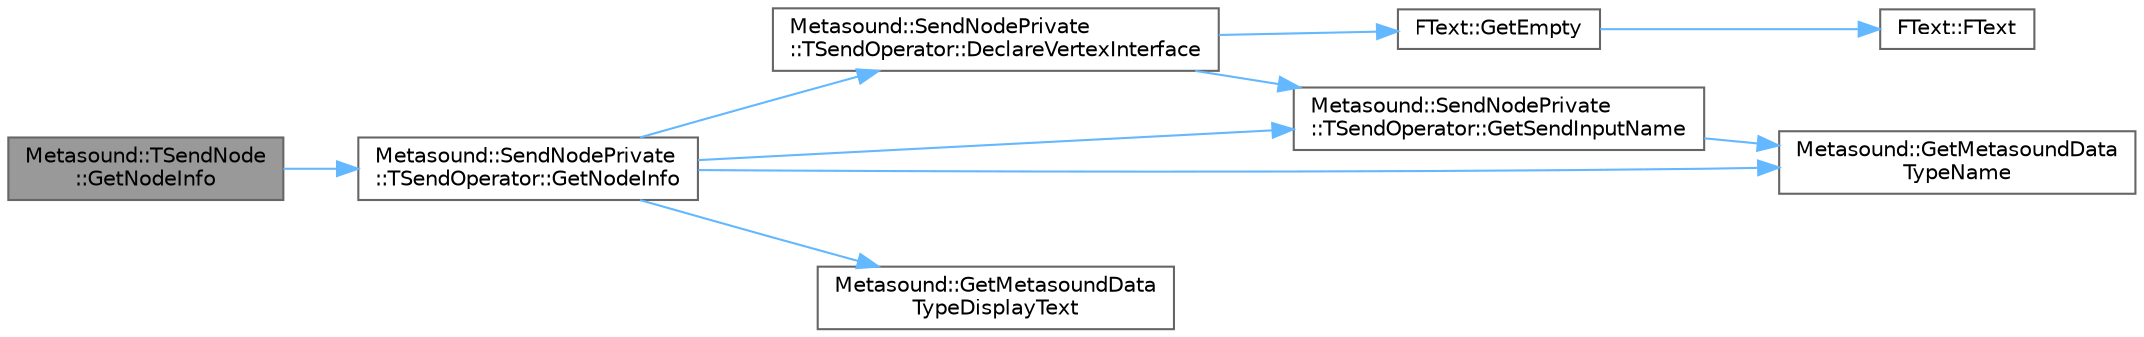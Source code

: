 digraph "Metasound::TSendNode::GetNodeInfo"
{
 // INTERACTIVE_SVG=YES
 // LATEX_PDF_SIZE
  bgcolor="transparent";
  edge [fontname=Helvetica,fontsize=10,labelfontname=Helvetica,labelfontsize=10];
  node [fontname=Helvetica,fontsize=10,shape=box,height=0.2,width=0.4];
  rankdir="LR";
  Node1 [id="Node000001",label="Metasound::TSendNode\l::GetNodeInfo",height=0.2,width=0.4,color="gray40", fillcolor="grey60", style="filled", fontcolor="black",tooltip=" "];
  Node1 -> Node2 [id="edge1_Node000001_Node000002",color="steelblue1",style="solid",tooltip=" "];
  Node2 [id="Node000002",label="Metasound::SendNodePrivate\l::TSendOperator::GetNodeInfo",height=0.2,width=0.4,color="grey40", fillcolor="white", style="filled",URL="$d2/d18/classMetasound_1_1SendNodePrivate_1_1TSendOperator.html#a63249ea0af9cb1876454754cf46e381e",tooltip=" "];
  Node2 -> Node3 [id="edge2_Node000002_Node000003",color="steelblue1",style="solid",tooltip=" "];
  Node3 [id="Node000003",label="Metasound::SendNodePrivate\l::TSendOperator::DeclareVertexInterface",height=0.2,width=0.4,color="grey40", fillcolor="white", style="filled",URL="$d2/d18/classMetasound_1_1SendNodePrivate_1_1TSendOperator.html#a18412a3a7da7e3d3e50997c82eee028c",tooltip=" "];
  Node3 -> Node4 [id="edge3_Node000003_Node000004",color="steelblue1",style="solid",tooltip=" "];
  Node4 [id="Node000004",label="FText::GetEmpty",height=0.2,width=0.4,color="grey40", fillcolor="white", style="filled",URL="$d0/dcb/classFText.html#a6361bb286905ce84b9426c5d913c717b",tooltip=" "];
  Node4 -> Node5 [id="edge4_Node000004_Node000005",color="steelblue1",style="solid",tooltip=" "];
  Node5 [id="Node000005",label="FText::FText",height=0.2,width=0.4,color="grey40", fillcolor="white", style="filled",URL="$d0/dcb/classFText.html#aed2543585ee29658b23f660d8108334c",tooltip=" "];
  Node3 -> Node6 [id="edge5_Node000003_Node000006",color="steelblue1",style="solid",tooltip=" "];
  Node6 [id="Node000006",label="Metasound::SendNodePrivate\l::TSendOperator::GetSendInputName",height=0.2,width=0.4,color="grey40", fillcolor="white", style="filled",URL="$d2/d18/classMetasound_1_1SendNodePrivate_1_1TSendOperator.html#a5654f4cd89e601ce8a5c0cb583d3698c",tooltip=" "];
  Node6 -> Node7 [id="edge6_Node000006_Node000007",color="steelblue1",style="solid",tooltip=" "];
  Node7 [id="Node000007",label="Metasound::GetMetasoundData\lTypeName",height=0.2,width=0.4,color="grey40", fillcolor="white", style="filled",URL="$d8/d33/namespaceMetasound.html#a2cc582a51a655c14c6cfe340ded4140c",tooltip="Return the data type FName for a registered data type."];
  Node2 -> Node8 [id="edge7_Node000002_Node000008",color="steelblue1",style="solid",tooltip=" "];
  Node8 [id="Node000008",label="Metasound::GetMetasoundData\lTypeDisplayText",height=0.2,width=0.4,color="grey40", fillcolor="white", style="filled",URL="$d8/d33/namespaceMetasound.html#a7f289195d15a4e2419c9595694bd1e39",tooltip="Return the display text for a registered data type."];
  Node2 -> Node7 [id="edge8_Node000002_Node000007",color="steelblue1",style="solid",tooltip=" "];
  Node2 -> Node6 [id="edge9_Node000002_Node000006",color="steelblue1",style="solid",tooltip=" "];
}
